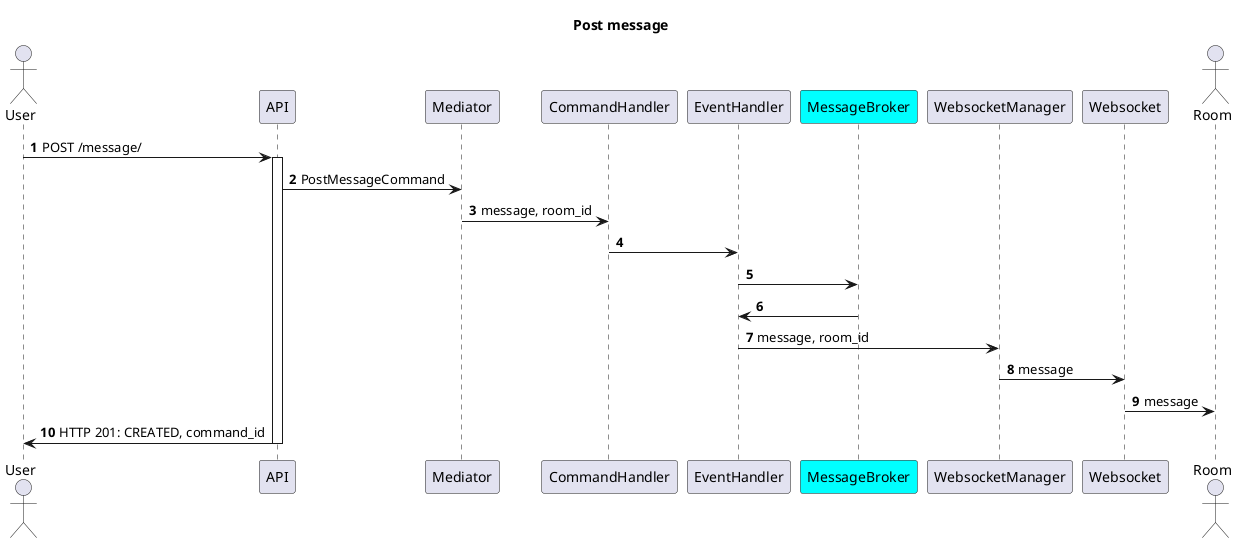 @startuml
autonumber
title Post message

actor user as "User"
participant api as "API"
participant mediator as "Mediator"
participant command_handler as "CommandHandler"
participant event_handler as "EventHandler"
participant broker as "MessageBroker" #cyan
participant websocket_manager as "WebsocketManager"
participant websocket as "Websocket"
actor room as "Room"

user -> api ++: POST /message/

api -> mediator: PostMessageCommand

mediator -> command_handler: message, room_id

command_handler -> event_handler

event_handler -> broker

broker -> event_handler

event_handler -> websocket_manager: message, room_id

websocket_manager -> websocket: message

websocket -> room: message

api -> user --: HTTP 201: CREATED, command_id

@enduml